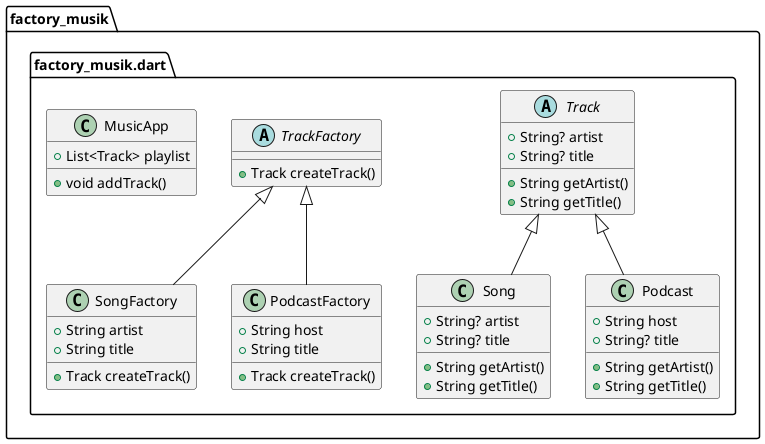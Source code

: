 @startuml
set namespaceSeparator ::

abstract class "factory_musik::factory_musik.dart::Track" {
  +String? artist
  +String? title
  +String getArtist()
  +String getTitle()
}

class "factory_musik::factory_musik.dart::Song" {
  +String? artist
  +String? title
  +String getArtist()
  +String getTitle()
}

"factory_musik::factory_musik.dart::Track" <|-- "factory_musik::factory_musik.dart::Song"

class "factory_musik::factory_musik.dart::Podcast" {
  +String host
  +String? title
  +String getArtist()
  +String getTitle()
}

"factory_musik::factory_musik.dart::Track" <|-- "factory_musik::factory_musik.dart::Podcast"

abstract class "factory_musik::factory_musik.dart::TrackFactory" {
  +Track createTrack()
}

class "factory_musik::factory_musik.dart::SongFactory" {
  +String artist
  +String title
  +Track createTrack()
}

"factory_musik::factory_musik.dart::TrackFactory" <|-- "factory_musik::factory_musik.dart::SongFactory"

class "factory_musik::factory_musik.dart::PodcastFactory" {
  +String host
  +String title
  +Track createTrack()
}

"factory_musik::factory_musik.dart::TrackFactory" <|-- "factory_musik::factory_musik.dart::PodcastFactory"

class "factory_musik::factory_musik.dart::MusicApp" {
  +List<Track> playlist
  +void addTrack()
}


@enduml